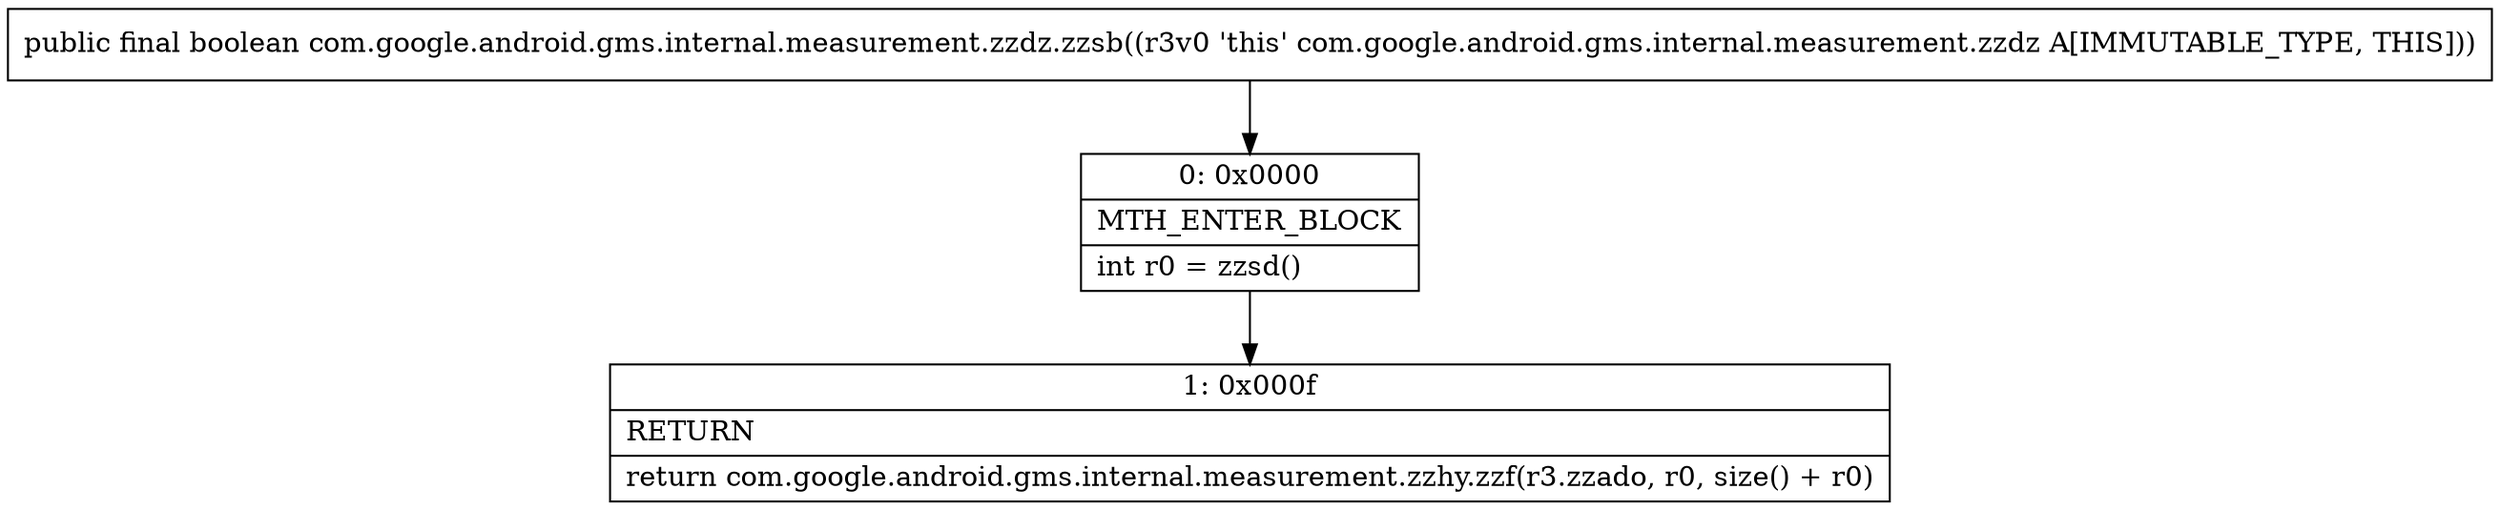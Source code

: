 digraph "CFG forcom.google.android.gms.internal.measurement.zzdz.zzsb()Z" {
Node_0 [shape=record,label="{0\:\ 0x0000|MTH_ENTER_BLOCK\l|int r0 = zzsd()\l}"];
Node_1 [shape=record,label="{1\:\ 0x000f|RETURN\l|return com.google.android.gms.internal.measurement.zzhy.zzf(r3.zzado, r0, size() + r0)\l}"];
MethodNode[shape=record,label="{public final boolean com.google.android.gms.internal.measurement.zzdz.zzsb((r3v0 'this' com.google.android.gms.internal.measurement.zzdz A[IMMUTABLE_TYPE, THIS])) }"];
MethodNode -> Node_0;
Node_0 -> Node_1;
}

